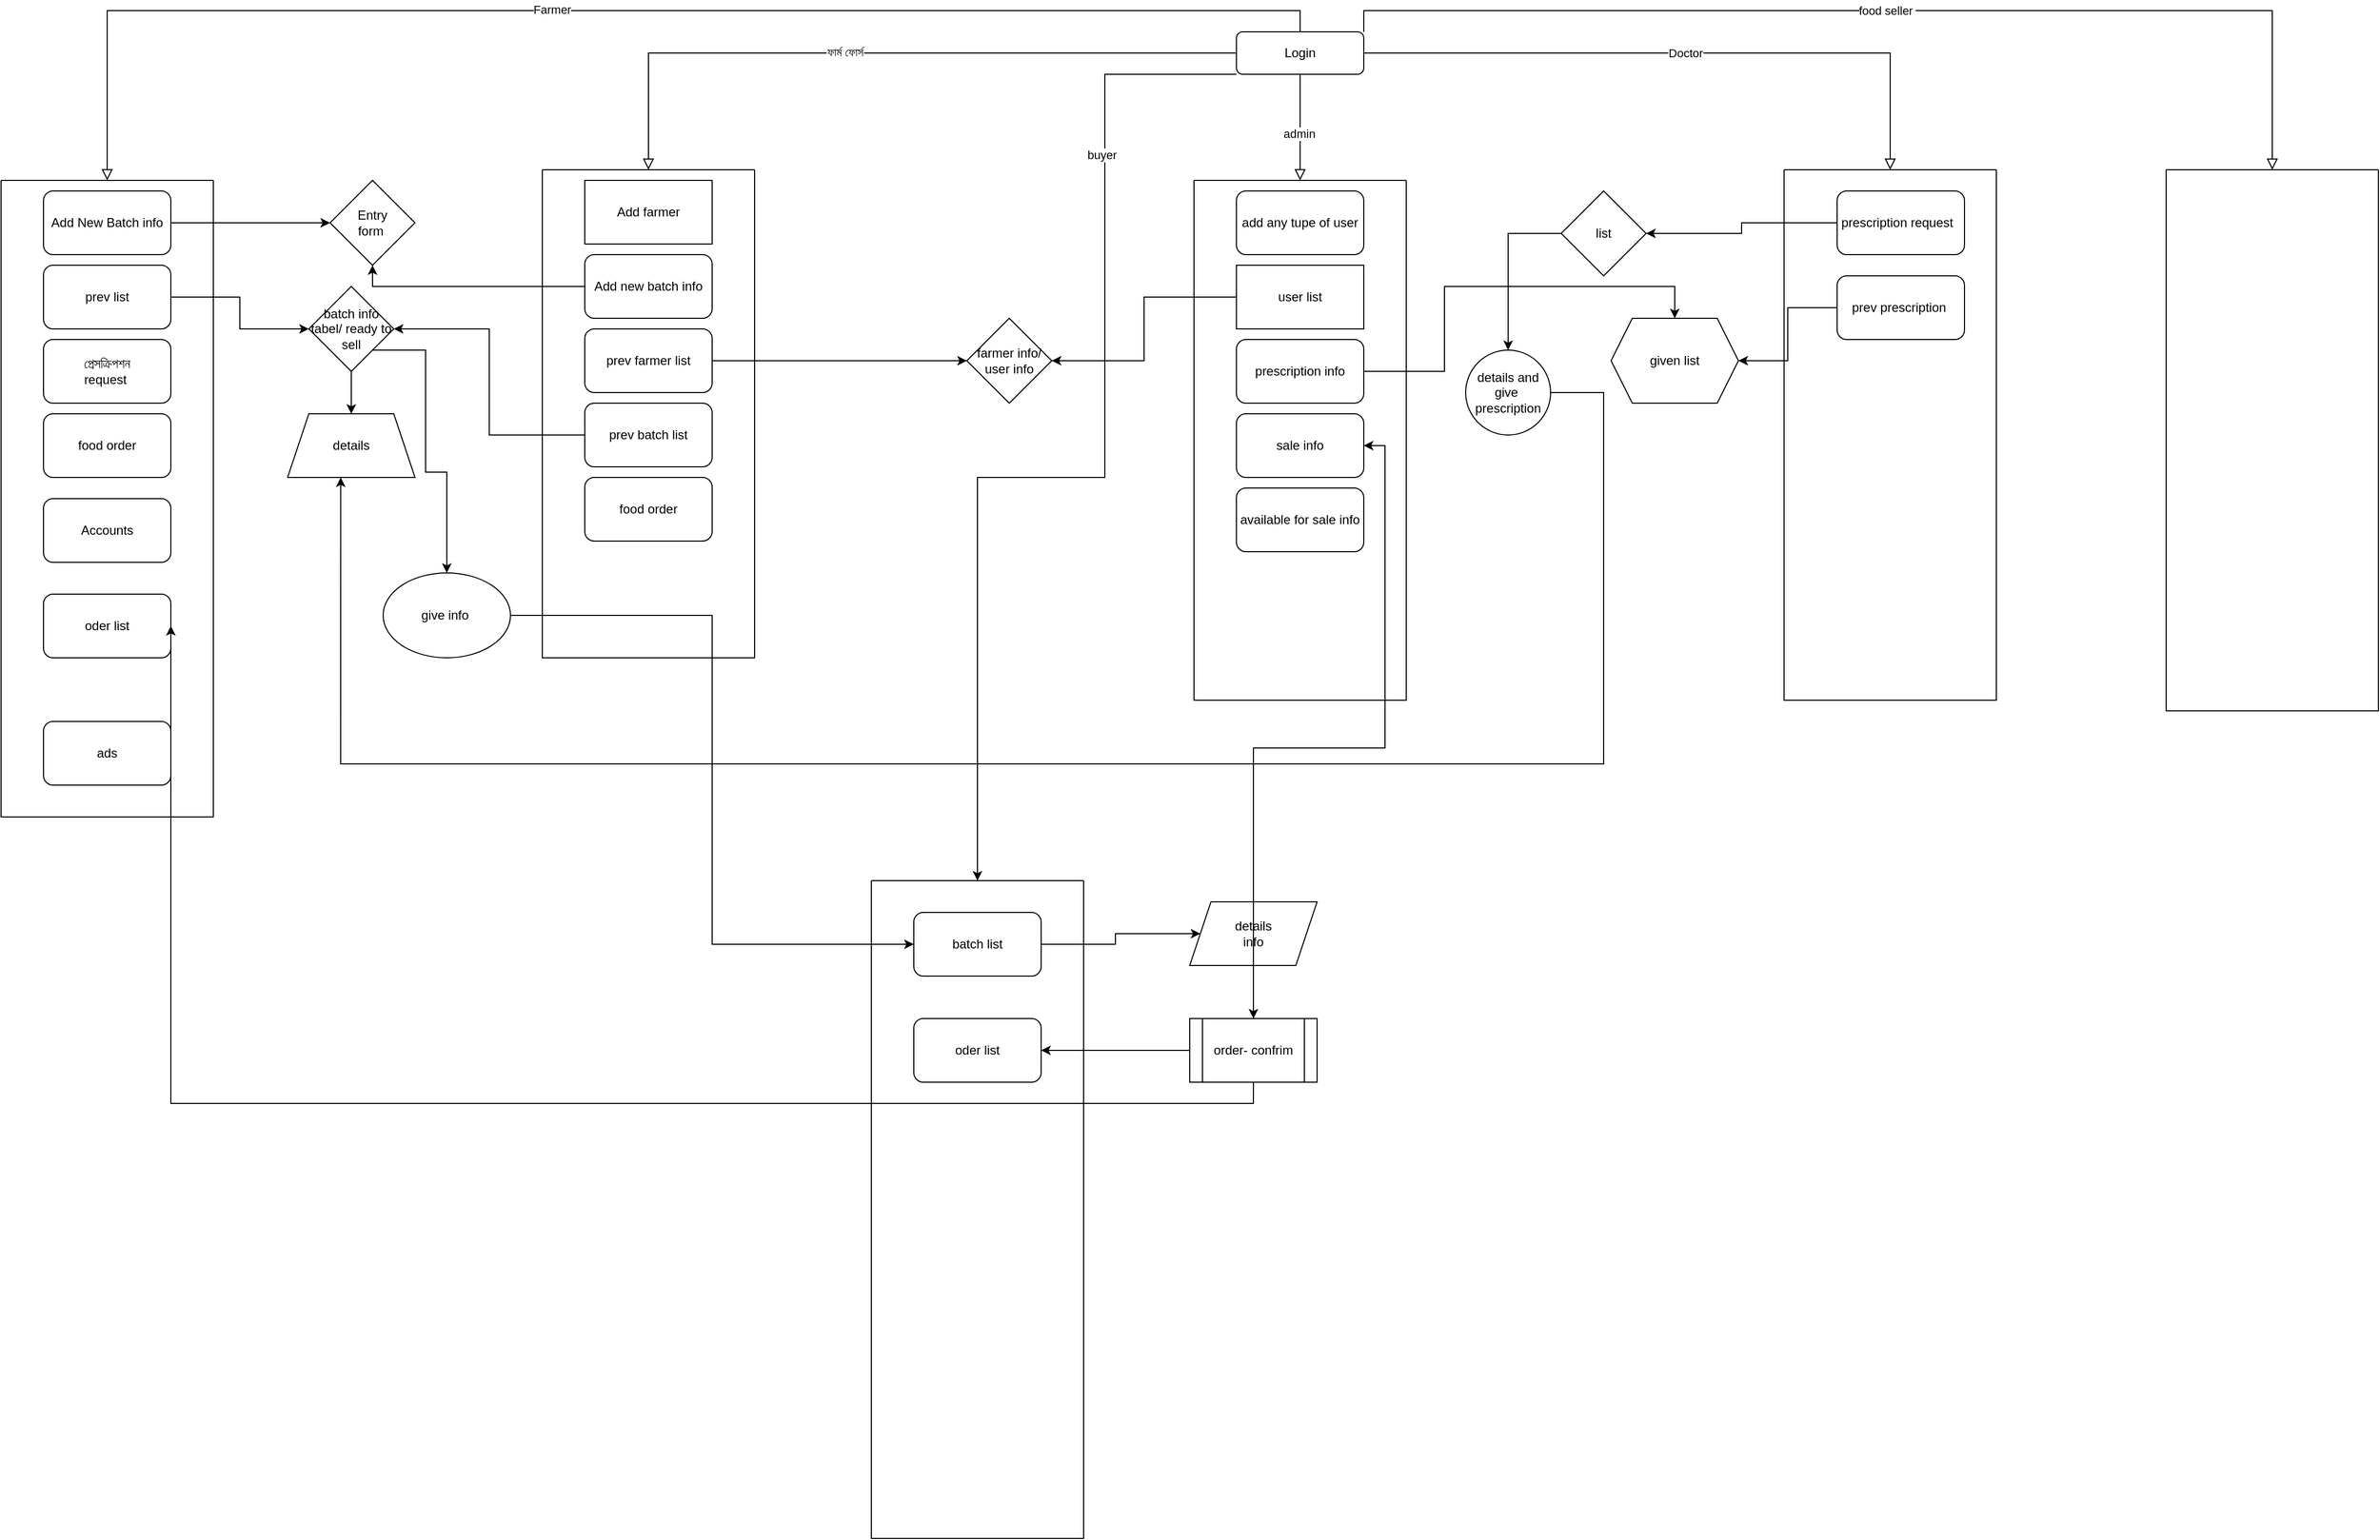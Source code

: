 <mxfile version="21.3.5" type="github">
  <diagram id="C5RBs43oDa-KdzZeNtuy" name="Page-1">
    <mxGraphModel dx="2739" dy="1019" grid="1" gridSize="10" guides="1" tooltips="1" connect="1" arrows="1" fold="1" page="1" pageScale="1" pageWidth="827" pageHeight="1169" math="0" shadow="0">
      <root>
        <mxCell id="WIyWlLk6GJQsqaUBKTNV-0" />
        <mxCell id="WIyWlLk6GJQsqaUBKTNV-1" parent="WIyWlLk6GJQsqaUBKTNV-0" />
        <mxCell id="WIyWlLk6GJQsqaUBKTNV-2" value="" style="rounded=0;html=1;jettySize=auto;orthogonalLoop=1;fontSize=11;endArrow=block;endFill=0;endSize=8;strokeWidth=1;shadow=0;labelBackgroundColor=none;edgeStyle=orthogonalEdgeStyle;entryX=0.5;entryY=0;entryDx=0;entryDy=0;exitX=0.5;exitY=0;exitDx=0;exitDy=0;" parent="WIyWlLk6GJQsqaUBKTNV-1" source="WIyWlLk6GJQsqaUBKTNV-3" target="rfF3xyyndjlrV5NvCtdU-0" edge="1">
          <mxGeometry relative="1" as="geometry">
            <mxPoint x="220" y="170" as="targetPoint" />
          </mxGeometry>
        </mxCell>
        <mxCell id="rfF3xyyndjlrV5NvCtdU-1" value="Farmer" style="edgeLabel;html=1;align=center;verticalAlign=middle;resizable=0;points=[];" vertex="1" connectable="0" parent="WIyWlLk6GJQsqaUBKTNV-2">
          <mxGeometry x="0.112" y="-1" relative="1" as="geometry">
            <mxPoint as="offset" />
          </mxGeometry>
        </mxCell>
        <mxCell id="rfF3xyyndjlrV5NvCtdU-62" style="edgeStyle=orthogonalEdgeStyle;rounded=0;orthogonalLoop=1;jettySize=auto;html=1;exitX=0;exitY=1;exitDx=0;exitDy=0;" edge="1" parent="WIyWlLk6GJQsqaUBKTNV-1" source="WIyWlLk6GJQsqaUBKTNV-3" target="rfF3xyyndjlrV5NvCtdU-61">
          <mxGeometry relative="1" as="geometry">
            <Array as="points">
              <mxPoint x="230" y="90" />
              <mxPoint x="230" y="470" />
              <mxPoint x="110" y="470" />
            </Array>
          </mxGeometry>
        </mxCell>
        <mxCell id="rfF3xyyndjlrV5NvCtdU-63" value="buyer" style="edgeLabel;html=1;align=center;verticalAlign=middle;resizable=0;points=[];" vertex="1" connectable="0" parent="rfF3xyyndjlrV5NvCtdU-62">
          <mxGeometry x="-0.601" y="-3" relative="1" as="geometry">
            <mxPoint y="-1" as="offset" />
          </mxGeometry>
        </mxCell>
        <mxCell id="WIyWlLk6GJQsqaUBKTNV-3" value="Login" style="rounded=1;whiteSpace=wrap;html=1;fontSize=12;glass=0;strokeWidth=1;shadow=0;" parent="WIyWlLk6GJQsqaUBKTNV-1" vertex="1">
          <mxGeometry x="354" y="50" width="120" height="40" as="geometry" />
        </mxCell>
        <mxCell id="rfF3xyyndjlrV5NvCtdU-0" value="" style="swimlane;startSize=0;" vertex="1" parent="WIyWlLk6GJQsqaUBKTNV-1">
          <mxGeometry x="-810" y="190" width="200" height="600" as="geometry">
            <mxRectangle x="10" y="180" width="50" height="40" as="alternateBounds" />
          </mxGeometry>
        </mxCell>
        <mxCell id="rfF3xyyndjlrV5NvCtdU-9" value="Add New Batch info" style="rounded=1;whiteSpace=wrap;html=1;" vertex="1" parent="rfF3xyyndjlrV5NvCtdU-0">
          <mxGeometry x="40" y="10" width="120" height="60" as="geometry" />
        </mxCell>
        <mxCell id="rfF3xyyndjlrV5NvCtdU-10" value="prev list" style="rounded=1;whiteSpace=wrap;html=1;" vertex="1" parent="rfF3xyyndjlrV5NvCtdU-0">
          <mxGeometry x="40" y="80" width="120" height="60" as="geometry" />
        </mxCell>
        <mxCell id="rfF3xyyndjlrV5NvCtdU-11" value="প্রেসক্রিপশন&lt;br&gt;request&amp;nbsp;" style="rounded=1;whiteSpace=wrap;html=1;" vertex="1" parent="rfF3xyyndjlrV5NvCtdU-0">
          <mxGeometry x="40" y="150" width="120" height="60" as="geometry" />
        </mxCell>
        <mxCell id="rfF3xyyndjlrV5NvCtdU-12" value="food order" style="rounded=1;whiteSpace=wrap;html=1;" vertex="1" parent="rfF3xyyndjlrV5NvCtdU-0">
          <mxGeometry x="40" y="220" width="120" height="60" as="geometry" />
        </mxCell>
        <mxCell id="rfF3xyyndjlrV5NvCtdU-14" value="ads" style="rounded=1;whiteSpace=wrap;html=1;" vertex="1" parent="rfF3xyyndjlrV5NvCtdU-0">
          <mxGeometry x="40" y="510" width="120" height="60" as="geometry" />
        </mxCell>
        <mxCell id="rfF3xyyndjlrV5NvCtdU-18" value="Accounts" style="rounded=1;whiteSpace=wrap;html=1;" vertex="1" parent="rfF3xyyndjlrV5NvCtdU-0">
          <mxGeometry x="40" y="300" width="120" height="60" as="geometry" />
        </mxCell>
        <mxCell id="rfF3xyyndjlrV5NvCtdU-78" value="oder list" style="rounded=1;whiteSpace=wrap;html=1;" vertex="1" parent="rfF3xyyndjlrV5NvCtdU-0">
          <mxGeometry x="40" y="390" width="120" height="60" as="geometry" />
        </mxCell>
        <mxCell id="rfF3xyyndjlrV5NvCtdU-2" value="" style="swimlane;startSize=0;" vertex="1" parent="WIyWlLk6GJQsqaUBKTNV-1">
          <mxGeometry x="-300" y="180" width="200" height="460" as="geometry">
            <mxRectangle x="270" y="180" width="50" height="40" as="alternateBounds" />
          </mxGeometry>
        </mxCell>
        <mxCell id="rfF3xyyndjlrV5NvCtdU-15" value="Add farmer" style="whiteSpace=wrap;html=1;" vertex="1" parent="rfF3xyyndjlrV5NvCtdU-2">
          <mxGeometry x="40" y="10" width="120" height="60" as="geometry" />
        </mxCell>
        <mxCell id="rfF3xyyndjlrV5NvCtdU-16" value="Add new batch info" style="rounded=1;whiteSpace=wrap;html=1;" vertex="1" parent="rfF3xyyndjlrV5NvCtdU-2">
          <mxGeometry x="40" y="80" width="120" height="60" as="geometry" />
        </mxCell>
        <mxCell id="rfF3xyyndjlrV5NvCtdU-19" value="prev farmer list" style="rounded=1;whiteSpace=wrap;html=1;" vertex="1" parent="rfF3xyyndjlrV5NvCtdU-2">
          <mxGeometry x="40" y="150" width="120" height="60" as="geometry" />
        </mxCell>
        <mxCell id="rfF3xyyndjlrV5NvCtdU-20" value="prev batch list" style="rounded=1;whiteSpace=wrap;html=1;" vertex="1" parent="rfF3xyyndjlrV5NvCtdU-2">
          <mxGeometry x="40" y="220" width="120" height="60" as="geometry" />
        </mxCell>
        <mxCell id="rfF3xyyndjlrV5NvCtdU-22" value="food order" style="rounded=1;whiteSpace=wrap;html=1;" vertex="1" parent="rfF3xyyndjlrV5NvCtdU-2">
          <mxGeometry x="40" y="290" width="120" height="60" as="geometry" />
        </mxCell>
        <mxCell id="rfF3xyyndjlrV5NvCtdU-7" value="" style="rounded=0;html=1;jettySize=auto;orthogonalLoop=1;fontSize=11;endArrow=block;endFill=0;endSize=8;strokeWidth=1;shadow=0;labelBackgroundColor=none;edgeStyle=orthogonalEdgeStyle;entryX=0.5;entryY=0;entryDx=0;entryDy=0;" edge="1" parent="WIyWlLk6GJQsqaUBKTNV-1" source="WIyWlLk6GJQsqaUBKTNV-3" target="rfF3xyyndjlrV5NvCtdU-2">
          <mxGeometry relative="1" as="geometry">
            <mxPoint x="350" y="70" as="sourcePoint" />
            <mxPoint x="111" y="187" as="targetPoint" />
          </mxGeometry>
        </mxCell>
        <mxCell id="rfF3xyyndjlrV5NvCtdU-8" value="ফার্ম ফোর্স" style="edgeLabel;html=1;align=center;verticalAlign=middle;resizable=0;points=[];" vertex="1" connectable="0" parent="rfF3xyyndjlrV5NvCtdU-7">
          <mxGeometry x="0.112" y="-1" relative="1" as="geometry">
            <mxPoint as="offset" />
          </mxGeometry>
        </mxCell>
        <mxCell id="rfF3xyyndjlrV5NvCtdU-23" value="" style="swimlane;startSize=0;" vertex="1" parent="WIyWlLk6GJQsqaUBKTNV-1">
          <mxGeometry x="314" y="190" width="200" height="490" as="geometry" />
        </mxCell>
        <mxCell id="rfF3xyyndjlrV5NvCtdU-27" value="add any tupe of user" style="rounded=1;whiteSpace=wrap;html=1;" vertex="1" parent="rfF3xyyndjlrV5NvCtdU-23">
          <mxGeometry x="40" y="10" width="120" height="60" as="geometry" />
        </mxCell>
        <mxCell id="rfF3xyyndjlrV5NvCtdU-28" value="user list" style="rounded=0;whiteSpace=wrap;html=1;" vertex="1" parent="rfF3xyyndjlrV5NvCtdU-23">
          <mxGeometry x="40" y="80" width="120" height="60" as="geometry" />
        </mxCell>
        <mxCell id="rfF3xyyndjlrV5NvCtdU-29" value="prescription info" style="rounded=1;whiteSpace=wrap;html=1;" vertex="1" parent="rfF3xyyndjlrV5NvCtdU-23">
          <mxGeometry x="40" y="150" width="120" height="60" as="geometry" />
        </mxCell>
        <mxCell id="rfF3xyyndjlrV5NvCtdU-30" value="sale info" style="rounded=1;whiteSpace=wrap;html=1;" vertex="1" parent="rfF3xyyndjlrV5NvCtdU-23">
          <mxGeometry x="40" y="220" width="120" height="60" as="geometry" />
        </mxCell>
        <mxCell id="rfF3xyyndjlrV5NvCtdU-31" value="available for sale info" style="rounded=1;whiteSpace=wrap;html=1;" vertex="1" parent="rfF3xyyndjlrV5NvCtdU-23">
          <mxGeometry x="40" y="290" width="120" height="60" as="geometry" />
        </mxCell>
        <mxCell id="rfF3xyyndjlrV5NvCtdU-25" value="" style="rounded=0;html=1;jettySize=auto;orthogonalLoop=1;fontSize=11;endArrow=block;endFill=0;endSize=8;strokeWidth=1;shadow=0;labelBackgroundColor=none;edgeStyle=orthogonalEdgeStyle;entryX=0.5;entryY=0;entryDx=0;entryDy=0;exitX=0.5;exitY=1;exitDx=0;exitDy=0;" edge="1" parent="WIyWlLk6GJQsqaUBKTNV-1" source="WIyWlLk6GJQsqaUBKTNV-3" target="rfF3xyyndjlrV5NvCtdU-23">
          <mxGeometry relative="1" as="geometry">
            <mxPoint x="364" y="80" as="sourcePoint" />
            <mxPoint y="200" as="targetPoint" />
          </mxGeometry>
        </mxCell>
        <mxCell id="rfF3xyyndjlrV5NvCtdU-26" value="admin" style="edgeLabel;html=1;align=center;verticalAlign=middle;resizable=0;points=[];" vertex="1" connectable="0" parent="rfF3xyyndjlrV5NvCtdU-25">
          <mxGeometry x="0.112" y="-1" relative="1" as="geometry">
            <mxPoint as="offset" />
          </mxGeometry>
        </mxCell>
        <mxCell id="rfF3xyyndjlrV5NvCtdU-32" value="Entry&lt;br&gt;form&amp;nbsp;" style="rhombus;whiteSpace=wrap;html=1;" vertex="1" parent="WIyWlLk6GJQsqaUBKTNV-1">
          <mxGeometry x="-500" y="190" width="80" height="80" as="geometry" />
        </mxCell>
        <mxCell id="rfF3xyyndjlrV5NvCtdU-33" style="edgeStyle=orthogonalEdgeStyle;rounded=0;orthogonalLoop=1;jettySize=auto;html=1;entryX=0;entryY=0.5;entryDx=0;entryDy=0;" edge="1" parent="WIyWlLk6GJQsqaUBKTNV-1" source="rfF3xyyndjlrV5NvCtdU-9" target="rfF3xyyndjlrV5NvCtdU-32">
          <mxGeometry relative="1" as="geometry" />
        </mxCell>
        <mxCell id="rfF3xyyndjlrV5NvCtdU-34" style="edgeStyle=orthogonalEdgeStyle;rounded=0;orthogonalLoop=1;jettySize=auto;html=1;entryX=0.5;entryY=1;entryDx=0;entryDy=0;" edge="1" parent="WIyWlLk6GJQsqaUBKTNV-1" source="rfF3xyyndjlrV5NvCtdU-16" target="rfF3xyyndjlrV5NvCtdU-32">
          <mxGeometry relative="1" as="geometry" />
        </mxCell>
        <mxCell id="rfF3xyyndjlrV5NvCtdU-57" style="edgeStyle=orthogonalEdgeStyle;rounded=0;orthogonalLoop=1;jettySize=auto;html=1;exitX=0.5;exitY=1;exitDx=0;exitDy=0;entryX=0.5;entryY=0;entryDx=0;entryDy=0;" edge="1" parent="WIyWlLk6GJQsqaUBKTNV-1" source="rfF3xyyndjlrV5NvCtdU-35" target="rfF3xyyndjlrV5NvCtdU-51">
          <mxGeometry relative="1" as="geometry" />
        </mxCell>
        <mxCell id="rfF3xyyndjlrV5NvCtdU-65" style="edgeStyle=orthogonalEdgeStyle;rounded=0;orthogonalLoop=1;jettySize=auto;html=1;exitX=1;exitY=1;exitDx=0;exitDy=0;entryX=0.5;entryY=0;entryDx=0;entryDy=0;" edge="1" parent="WIyWlLk6GJQsqaUBKTNV-1" source="rfF3xyyndjlrV5NvCtdU-35" target="rfF3xyyndjlrV5NvCtdU-64">
          <mxGeometry relative="1" as="geometry">
            <Array as="points">
              <mxPoint x="-410" y="350" />
              <mxPoint x="-410" y="465" />
              <mxPoint x="-390" y="465" />
            </Array>
          </mxGeometry>
        </mxCell>
        <mxCell id="rfF3xyyndjlrV5NvCtdU-35" value="batch info tabel/ ready to sell" style="rhombus;whiteSpace=wrap;html=1;" vertex="1" parent="WIyWlLk6GJQsqaUBKTNV-1">
          <mxGeometry x="-520" y="290" width="80" height="80" as="geometry" />
        </mxCell>
        <mxCell id="rfF3xyyndjlrV5NvCtdU-36" style="edgeStyle=orthogonalEdgeStyle;rounded=0;orthogonalLoop=1;jettySize=auto;html=1;entryX=0;entryY=0.5;entryDx=0;entryDy=0;" edge="1" parent="WIyWlLk6GJQsqaUBKTNV-1" source="rfF3xyyndjlrV5NvCtdU-10" target="rfF3xyyndjlrV5NvCtdU-35">
          <mxGeometry relative="1" as="geometry" />
        </mxCell>
        <mxCell id="rfF3xyyndjlrV5NvCtdU-37" style="edgeStyle=orthogonalEdgeStyle;rounded=0;orthogonalLoop=1;jettySize=auto;html=1;entryX=1;entryY=0.5;entryDx=0;entryDy=0;" edge="1" parent="WIyWlLk6GJQsqaUBKTNV-1" source="rfF3xyyndjlrV5NvCtdU-20" target="rfF3xyyndjlrV5NvCtdU-35">
          <mxGeometry relative="1" as="geometry" />
        </mxCell>
        <mxCell id="rfF3xyyndjlrV5NvCtdU-38" value="farmer info/ user info" style="rhombus;whiteSpace=wrap;html=1;" vertex="1" parent="WIyWlLk6GJQsqaUBKTNV-1">
          <mxGeometry x="100" y="320" width="80" height="80" as="geometry" />
        </mxCell>
        <mxCell id="rfF3xyyndjlrV5NvCtdU-39" style="edgeStyle=orthogonalEdgeStyle;rounded=0;orthogonalLoop=1;jettySize=auto;html=1;entryX=0;entryY=0.5;entryDx=0;entryDy=0;" edge="1" parent="WIyWlLk6GJQsqaUBKTNV-1" source="rfF3xyyndjlrV5NvCtdU-19" target="rfF3xyyndjlrV5NvCtdU-38">
          <mxGeometry relative="1" as="geometry" />
        </mxCell>
        <mxCell id="rfF3xyyndjlrV5NvCtdU-40" style="edgeStyle=orthogonalEdgeStyle;rounded=0;orthogonalLoop=1;jettySize=auto;html=1;" edge="1" parent="WIyWlLk6GJQsqaUBKTNV-1" source="rfF3xyyndjlrV5NvCtdU-28" target="rfF3xyyndjlrV5NvCtdU-38">
          <mxGeometry relative="1" as="geometry" />
        </mxCell>
        <mxCell id="rfF3xyyndjlrV5NvCtdU-41" value="" style="swimlane;startSize=0;" vertex="1" parent="WIyWlLk6GJQsqaUBKTNV-1">
          <mxGeometry x="870" y="180" width="200" height="500" as="geometry" />
        </mxCell>
        <mxCell id="rfF3xyyndjlrV5NvCtdU-45" value="prescription request&amp;nbsp;&amp;nbsp;" style="rounded=1;whiteSpace=wrap;html=1;" vertex="1" parent="rfF3xyyndjlrV5NvCtdU-41">
          <mxGeometry x="50" y="20" width="120" height="60" as="geometry" />
        </mxCell>
        <mxCell id="rfF3xyyndjlrV5NvCtdU-53" value="prev prescription&amp;nbsp;" style="rounded=1;whiteSpace=wrap;html=1;" vertex="1" parent="rfF3xyyndjlrV5NvCtdU-41">
          <mxGeometry x="50" y="100" width="120" height="60" as="geometry" />
        </mxCell>
        <mxCell id="rfF3xyyndjlrV5NvCtdU-42" value="" style="rounded=0;html=1;jettySize=auto;orthogonalLoop=1;fontSize=11;endArrow=block;endFill=0;endSize=8;strokeWidth=1;shadow=0;labelBackgroundColor=none;edgeStyle=orthogonalEdgeStyle;entryX=0.5;entryY=0;entryDx=0;entryDy=0;exitX=1;exitY=0.5;exitDx=0;exitDy=0;" edge="1" parent="WIyWlLk6GJQsqaUBKTNV-1" source="WIyWlLk6GJQsqaUBKTNV-3" target="rfF3xyyndjlrV5NvCtdU-41">
          <mxGeometry relative="1" as="geometry">
            <mxPoint x="424" y="100" as="sourcePoint" />
            <mxPoint x="424" y="200" as="targetPoint" />
          </mxGeometry>
        </mxCell>
        <mxCell id="rfF3xyyndjlrV5NvCtdU-44" value="Doctor" style="edgeLabel;html=1;align=center;verticalAlign=middle;resizable=0;points=[];" vertex="1" connectable="0" parent="rfF3xyyndjlrV5NvCtdU-42">
          <mxGeometry x="-0.0" relative="1" as="geometry">
            <mxPoint as="offset" />
          </mxGeometry>
        </mxCell>
        <mxCell id="rfF3xyyndjlrV5NvCtdU-49" value="" style="edgeStyle=orthogonalEdgeStyle;rounded=0;orthogonalLoop=1;jettySize=auto;html=1;" edge="1" parent="WIyWlLk6GJQsqaUBKTNV-1" source="rfF3xyyndjlrV5NvCtdU-46" target="rfF3xyyndjlrV5NvCtdU-48">
          <mxGeometry relative="1" as="geometry" />
        </mxCell>
        <mxCell id="rfF3xyyndjlrV5NvCtdU-46" value="list" style="rhombus;whiteSpace=wrap;html=1;" vertex="1" parent="WIyWlLk6GJQsqaUBKTNV-1">
          <mxGeometry x="660" y="200" width="80" height="80" as="geometry" />
        </mxCell>
        <mxCell id="rfF3xyyndjlrV5NvCtdU-47" style="edgeStyle=orthogonalEdgeStyle;rounded=0;orthogonalLoop=1;jettySize=auto;html=1;entryX=1;entryY=0.5;entryDx=0;entryDy=0;" edge="1" parent="WIyWlLk6GJQsqaUBKTNV-1" source="rfF3xyyndjlrV5NvCtdU-45" target="rfF3xyyndjlrV5NvCtdU-46">
          <mxGeometry relative="1" as="geometry" />
        </mxCell>
        <mxCell id="rfF3xyyndjlrV5NvCtdU-52" style="edgeStyle=orthogonalEdgeStyle;rounded=0;orthogonalLoop=1;jettySize=auto;html=1;entryX=0.417;entryY=1;entryDx=0;entryDy=0;entryPerimeter=0;" edge="1" parent="WIyWlLk6GJQsqaUBKTNV-1" source="rfF3xyyndjlrV5NvCtdU-48" target="rfF3xyyndjlrV5NvCtdU-51">
          <mxGeometry relative="1" as="geometry">
            <Array as="points">
              <mxPoint x="700" y="740" />
              <mxPoint x="-490" y="740" />
            </Array>
          </mxGeometry>
        </mxCell>
        <mxCell id="rfF3xyyndjlrV5NvCtdU-48" value="details and give&amp;nbsp;&lt;br&gt;prescription" style="ellipse;whiteSpace=wrap;html=1;" vertex="1" parent="WIyWlLk6GJQsqaUBKTNV-1">
          <mxGeometry x="570" y="350" width="80" height="80" as="geometry" />
        </mxCell>
        <mxCell id="rfF3xyyndjlrV5NvCtdU-51" value="details" style="shape=trapezoid;perimeter=trapezoidPerimeter;whiteSpace=wrap;html=1;fixedSize=1;" vertex="1" parent="WIyWlLk6GJQsqaUBKTNV-1">
          <mxGeometry x="-540" y="410" width="120" height="60" as="geometry" />
        </mxCell>
        <mxCell id="rfF3xyyndjlrV5NvCtdU-54" style="edgeStyle=orthogonalEdgeStyle;rounded=0;orthogonalLoop=1;jettySize=auto;html=1;entryX=1;entryY=0.5;entryDx=0;entryDy=0;" edge="1" parent="WIyWlLk6GJQsqaUBKTNV-1" source="rfF3xyyndjlrV5NvCtdU-53" target="rfF3xyyndjlrV5NvCtdU-55">
          <mxGeometry relative="1" as="geometry" />
        </mxCell>
        <mxCell id="rfF3xyyndjlrV5NvCtdU-55" value="given list" style="shape=hexagon;perimeter=hexagonPerimeter2;whiteSpace=wrap;html=1;fixedSize=1;" vertex="1" parent="WIyWlLk6GJQsqaUBKTNV-1">
          <mxGeometry x="707" y="320" width="120" height="80" as="geometry" />
        </mxCell>
        <mxCell id="rfF3xyyndjlrV5NvCtdU-56" style="edgeStyle=orthogonalEdgeStyle;rounded=0;orthogonalLoop=1;jettySize=auto;html=1;entryX=0.5;entryY=0;entryDx=0;entryDy=0;" edge="1" parent="WIyWlLk6GJQsqaUBKTNV-1" source="rfF3xyyndjlrV5NvCtdU-29" target="rfF3xyyndjlrV5NvCtdU-55">
          <mxGeometry relative="1" as="geometry">
            <Array as="points">
              <mxPoint x="550" y="370" />
              <mxPoint x="550" y="290" />
              <mxPoint x="767" y="290" />
            </Array>
          </mxGeometry>
        </mxCell>
        <mxCell id="rfF3xyyndjlrV5NvCtdU-58" value="" style="swimlane;startSize=0;" vertex="1" parent="WIyWlLk6GJQsqaUBKTNV-1">
          <mxGeometry x="1230" y="180" width="200" height="510" as="geometry" />
        </mxCell>
        <mxCell id="rfF3xyyndjlrV5NvCtdU-59" value="" style="rounded=0;html=1;jettySize=auto;orthogonalLoop=1;fontSize=11;endArrow=block;endFill=0;endSize=8;strokeWidth=1;shadow=0;labelBackgroundColor=none;edgeStyle=orthogonalEdgeStyle;entryX=0.5;entryY=0;entryDx=0;entryDy=0;exitX=1;exitY=0;exitDx=0;exitDy=0;" edge="1" parent="WIyWlLk6GJQsqaUBKTNV-1" source="WIyWlLk6GJQsqaUBKTNV-3" target="rfF3xyyndjlrV5NvCtdU-58">
          <mxGeometry relative="1" as="geometry">
            <mxPoint x="484" y="80" as="sourcePoint" />
            <mxPoint x="980" y="190" as="targetPoint" />
          </mxGeometry>
        </mxCell>
        <mxCell id="rfF3xyyndjlrV5NvCtdU-60" value="food seller&amp;nbsp;" style="edgeLabel;html=1;align=center;verticalAlign=middle;resizable=0;points=[];" vertex="1" connectable="0" parent="rfF3xyyndjlrV5NvCtdU-59">
          <mxGeometry x="-0.0" relative="1" as="geometry">
            <mxPoint as="offset" />
          </mxGeometry>
        </mxCell>
        <mxCell id="rfF3xyyndjlrV5NvCtdU-61" value="" style="swimlane;startSize=0;" vertex="1" parent="WIyWlLk6GJQsqaUBKTNV-1">
          <mxGeometry x="10" y="850" width="200" height="620" as="geometry" />
        </mxCell>
        <mxCell id="rfF3xyyndjlrV5NvCtdU-68" value="batch list" style="rounded=1;whiteSpace=wrap;html=1;" vertex="1" parent="rfF3xyyndjlrV5NvCtdU-61">
          <mxGeometry x="40" y="30" width="120" height="60" as="geometry" />
        </mxCell>
        <mxCell id="rfF3xyyndjlrV5NvCtdU-73" value="oder list" style="rounded=1;whiteSpace=wrap;html=1;" vertex="1" parent="rfF3xyyndjlrV5NvCtdU-61">
          <mxGeometry x="40" y="130" width="120" height="60" as="geometry" />
        </mxCell>
        <mxCell id="rfF3xyyndjlrV5NvCtdU-66" style="edgeStyle=orthogonalEdgeStyle;rounded=0;orthogonalLoop=1;jettySize=auto;html=1;entryX=0;entryY=0.5;entryDx=0;entryDy=0;" edge="1" parent="WIyWlLk6GJQsqaUBKTNV-1" source="rfF3xyyndjlrV5NvCtdU-64" target="rfF3xyyndjlrV5NvCtdU-68">
          <mxGeometry relative="1" as="geometry">
            <mxPoint x="-20" y="1162.222" as="targetPoint" />
          </mxGeometry>
        </mxCell>
        <mxCell id="rfF3xyyndjlrV5NvCtdU-64" value="give info&amp;nbsp;" style="ellipse;whiteSpace=wrap;html=1;" vertex="1" parent="WIyWlLk6GJQsqaUBKTNV-1">
          <mxGeometry x="-450" y="560" width="120" height="80" as="geometry" />
        </mxCell>
        <mxCell id="rfF3xyyndjlrV5NvCtdU-74" style="edgeStyle=orthogonalEdgeStyle;rounded=0;orthogonalLoop=1;jettySize=auto;html=1;exitX=0.5;exitY=1;exitDx=0;exitDy=0;entryX=0.5;entryY=0;entryDx=0;entryDy=0;" edge="1" parent="WIyWlLk6GJQsqaUBKTNV-1" source="rfF3xyyndjlrV5NvCtdU-69" target="rfF3xyyndjlrV5NvCtdU-72">
          <mxGeometry relative="1" as="geometry" />
        </mxCell>
        <mxCell id="rfF3xyyndjlrV5NvCtdU-69" value="details&lt;br&gt;info" style="shape=parallelogram;perimeter=parallelogramPerimeter;whiteSpace=wrap;html=1;fixedSize=1;" vertex="1" parent="WIyWlLk6GJQsqaUBKTNV-1">
          <mxGeometry x="310" y="870" width="120" height="60" as="geometry" />
        </mxCell>
        <mxCell id="rfF3xyyndjlrV5NvCtdU-70" style="edgeStyle=orthogonalEdgeStyle;rounded=0;orthogonalLoop=1;jettySize=auto;html=1;" edge="1" parent="WIyWlLk6GJQsqaUBKTNV-1" source="rfF3xyyndjlrV5NvCtdU-68" target="rfF3xyyndjlrV5NvCtdU-69">
          <mxGeometry relative="1" as="geometry" />
        </mxCell>
        <mxCell id="rfF3xyyndjlrV5NvCtdU-75" style="edgeStyle=orthogonalEdgeStyle;rounded=0;orthogonalLoop=1;jettySize=auto;html=1;" edge="1" parent="WIyWlLk6GJQsqaUBKTNV-1" source="rfF3xyyndjlrV5NvCtdU-72" target="rfF3xyyndjlrV5NvCtdU-73">
          <mxGeometry relative="1" as="geometry" />
        </mxCell>
        <mxCell id="rfF3xyyndjlrV5NvCtdU-76" style="edgeStyle=orthogonalEdgeStyle;rounded=0;orthogonalLoop=1;jettySize=auto;html=1;entryX=1;entryY=0.5;entryDx=0;entryDy=0;" edge="1" parent="WIyWlLk6GJQsqaUBKTNV-1" source="rfF3xyyndjlrV5NvCtdU-72" target="rfF3xyyndjlrV5NvCtdU-30">
          <mxGeometry relative="1" as="geometry" />
        </mxCell>
        <mxCell id="rfF3xyyndjlrV5NvCtdU-79" style="edgeStyle=orthogonalEdgeStyle;rounded=0;orthogonalLoop=1;jettySize=auto;html=1;exitX=0.5;exitY=1;exitDx=0;exitDy=0;entryX=1;entryY=0.5;entryDx=0;entryDy=0;" edge="1" parent="WIyWlLk6GJQsqaUBKTNV-1" source="rfF3xyyndjlrV5NvCtdU-72" target="rfF3xyyndjlrV5NvCtdU-78">
          <mxGeometry relative="1" as="geometry">
            <Array as="points">
              <mxPoint x="370" y="1060" />
              <mxPoint x="-650" y="1060" />
            </Array>
          </mxGeometry>
        </mxCell>
        <mxCell id="rfF3xyyndjlrV5NvCtdU-72" value="order- confrim" style="shape=process;whiteSpace=wrap;html=1;backgroundOutline=1;" vertex="1" parent="WIyWlLk6GJQsqaUBKTNV-1">
          <mxGeometry x="310" y="980" width="120" height="60" as="geometry" />
        </mxCell>
      </root>
    </mxGraphModel>
  </diagram>
</mxfile>
